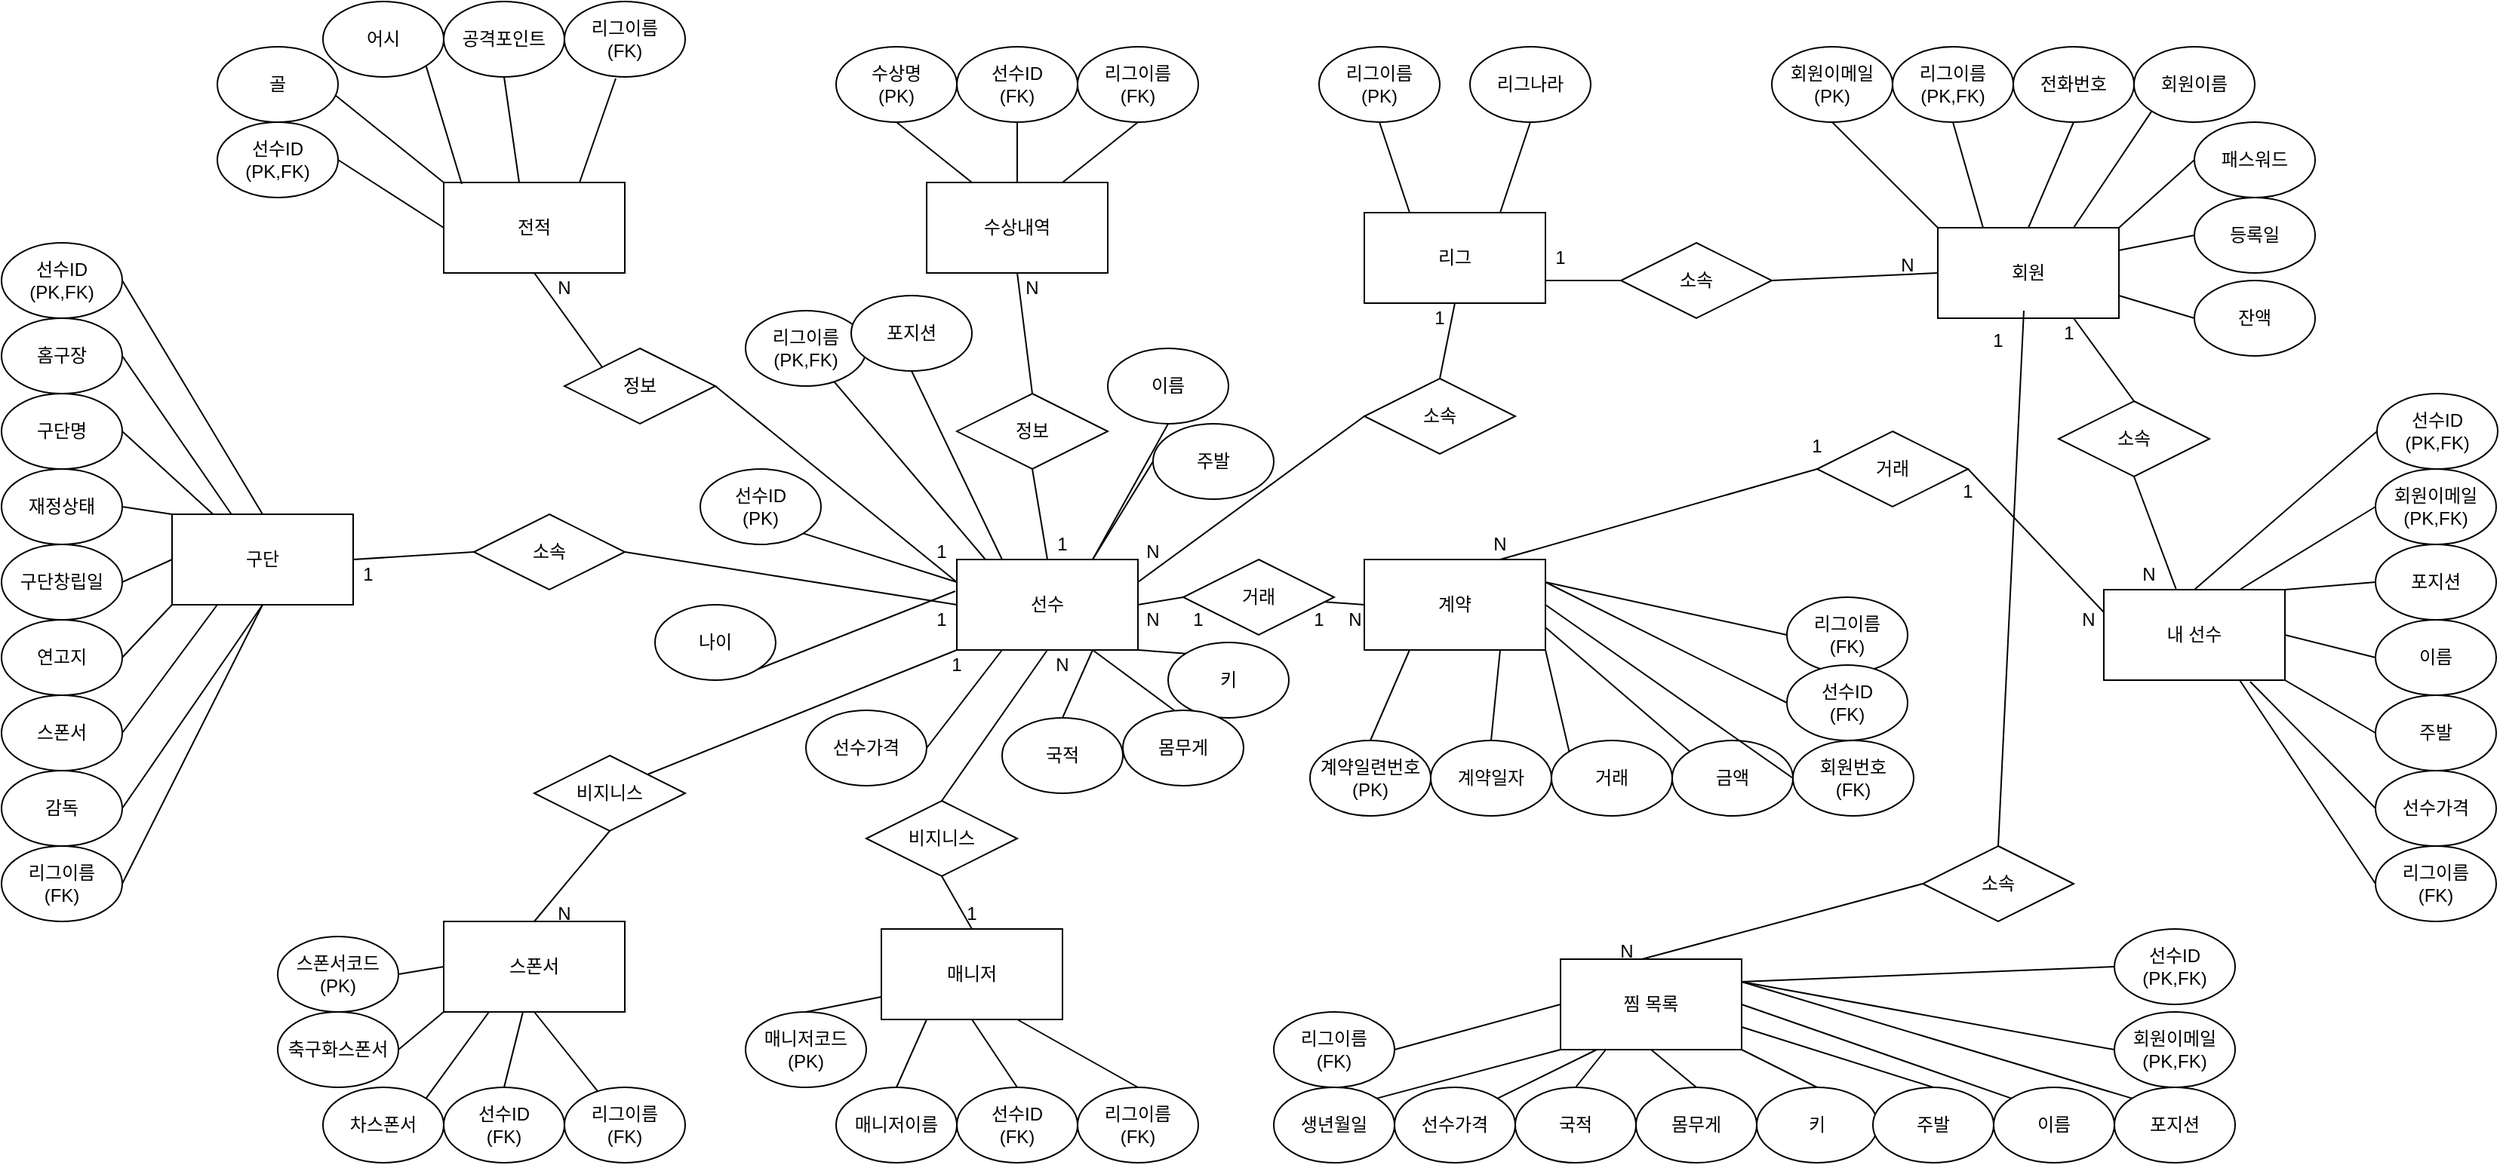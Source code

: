 <mxfile version="16.1.2" type="device"><diagram id="YSS3k4zlxpcckHNqEeLh" name="Page-1"><mxGraphModel dx="2516" dy="1963" grid="1" gridSize="10" guides="1" tooltips="1" connect="1" arrows="1" fold="1" page="1" pageScale="1" pageWidth="827" pageHeight="1169" math="0" shadow="0"><root><mxCell id="0"/><mxCell id="1" parent="0"/><mxCell id="fqzOBDo4wbultcAwMQs2-1" value="리그" style="rounded=0;whiteSpace=wrap;html=1;" vertex="1" parent="1"><mxGeometry x="410" y="30" width="120" height="60" as="geometry"/></mxCell><mxCell id="fqzOBDo4wbultcAwMQs2-3" value="회원" style="rounded=0;whiteSpace=wrap;html=1;" vertex="1" parent="1"><mxGeometry x="790" y="40" width="120" height="60" as="geometry"/></mxCell><mxCell id="fqzOBDo4wbultcAwMQs2-5" value="계약" style="rounded=0;whiteSpace=wrap;html=1;" vertex="1" parent="1"><mxGeometry x="410" y="260" width="120" height="60" as="geometry"/></mxCell><mxCell id="fqzOBDo4wbultcAwMQs2-6" value="선수" style="rounded=0;whiteSpace=wrap;html=1;" vertex="1" parent="1"><mxGeometry x="140" y="260" width="120" height="60" as="geometry"/></mxCell><mxCell id="fqzOBDo4wbultcAwMQs2-7" value="스폰서" style="rounded=0;whiteSpace=wrap;html=1;" vertex="1" parent="1"><mxGeometry x="-200" y="500" width="120" height="60" as="geometry"/></mxCell><mxCell id="fqzOBDo4wbultcAwMQs2-8" value="구단" style="rounded=0;whiteSpace=wrap;html=1;" vertex="1" parent="1"><mxGeometry x="-380" y="230" width="120" height="60" as="geometry"/></mxCell><mxCell id="fqzOBDo4wbultcAwMQs2-9" value="전적" style="rounded=0;whiteSpace=wrap;html=1;" vertex="1" parent="1"><mxGeometry x="-200" y="10" width="120" height="60" as="geometry"/></mxCell><mxCell id="fqzOBDo4wbultcAwMQs2-10" value="찜 목록" style="rounded=0;whiteSpace=wrap;html=1;" vertex="1" parent="1"><mxGeometry x="540" y="525" width="120" height="60" as="geometry"/></mxCell><mxCell id="fqzOBDo4wbultcAwMQs2-11" value="내 선수" style="rounded=0;whiteSpace=wrap;html=1;" vertex="1" parent="1"><mxGeometry x="900" y="280" width="120" height="60" as="geometry"/></mxCell><mxCell id="fqzOBDo4wbultcAwMQs2-12" value="매니저" style="rounded=0;whiteSpace=wrap;html=1;" vertex="1" parent="1"><mxGeometry x="90" y="505" width="120" height="60" as="geometry"/></mxCell><mxCell id="fqzOBDo4wbultcAwMQs2-13" value="수상내역" style="rounded=0;whiteSpace=wrap;html=1;" vertex="1" parent="1"><mxGeometry x="120" y="10" width="120" height="60" as="geometry"/></mxCell><mxCell id="fqzOBDo4wbultcAwMQs2-17" value="" style="endArrow=none;html=1;rounded=0;entryX=0.5;entryY=1;entryDx=0;entryDy=0;exitX=0.5;exitY=0;exitDx=0;exitDy=0;" edge="1" parent="1" source="fqzOBDo4wbultcAwMQs2-641" target="fqzOBDo4wbultcAwMQs2-1"><mxGeometry width="50" height="50" relative="1" as="geometry"><mxPoint x="414" y="120" as="sourcePoint"/><mxPoint x="430" y="330" as="targetPoint"/><Array as="points"/></mxGeometry></mxCell><mxCell id="fqzOBDo4wbultcAwMQs2-18" value="" style="endArrow=none;html=1;rounded=0;exitX=1;exitY=0.25;exitDx=0;exitDy=0;entryX=0;entryY=0.5;entryDx=0;entryDy=0;" edge="1" parent="1" source="fqzOBDo4wbultcAwMQs2-6" target="fqzOBDo4wbultcAwMQs2-641"><mxGeometry width="50" height="50" relative="1" as="geometry"><mxPoint x="380" y="380" as="sourcePoint"/><mxPoint x="394" y="180" as="targetPoint"/></mxGeometry></mxCell><mxCell id="fqzOBDo4wbultcAwMQs2-19" value="" style="endArrow=none;html=1;rounded=0;entryX=1;entryY=0.5;entryDx=0;entryDy=0;exitX=0;exitY=0.5;exitDx=0;exitDy=0;" edge="1" parent="1" source="fqzOBDo4wbultcAwMQs2-3" target="fqzOBDo4wbultcAwMQs2-640"><mxGeometry width="50" height="50" relative="1" as="geometry"><mxPoint x="380" y="380" as="sourcePoint"/><mxPoint x="434" y="180" as="targetPoint"/></mxGeometry></mxCell><mxCell id="fqzOBDo4wbultcAwMQs2-443" value="차스폰서" style="ellipse;whiteSpace=wrap;html=1;" vertex="1" parent="1"><mxGeometry x="-280" y="610" width="80" height="50" as="geometry"/></mxCell><mxCell id="fqzOBDo4wbultcAwMQs2-446" value="매니저이름" style="ellipse;whiteSpace=wrap;html=1;" vertex="1" parent="1"><mxGeometry x="60" y="610" width="80" height="50" as="geometry"/></mxCell><mxCell id="fqzOBDo4wbultcAwMQs2-447" value="선수ID&lt;br&gt;(FK)" style="ellipse;whiteSpace=wrap;html=1;" vertex="1" parent="1"><mxGeometry x="140" y="610" width="80" height="50" as="geometry"/></mxCell><mxCell id="fqzOBDo4wbultcAwMQs2-448" value="선수ID&lt;br&gt;(FK)" style="ellipse;whiteSpace=wrap;html=1;" vertex="1" parent="1"><mxGeometry x="-200" y="610" width="80" height="50" as="geometry"/></mxCell><mxCell id="fqzOBDo4wbultcAwMQs2-449" value="축구화스폰서" style="ellipse;whiteSpace=wrap;html=1;" vertex="1" parent="1"><mxGeometry x="-310" y="560" width="80" height="50" as="geometry"/></mxCell><mxCell id="fqzOBDo4wbultcAwMQs2-451" value="연고지" style="ellipse;whiteSpace=wrap;html=1;" vertex="1" parent="1"><mxGeometry x="-493" y="300" width="80" height="50" as="geometry"/></mxCell><mxCell id="fqzOBDo4wbultcAwMQs2-452" value="구단명" style="ellipse;whiteSpace=wrap;html=1;" vertex="1" parent="1"><mxGeometry x="-493" y="150" width="80" height="50" as="geometry"/></mxCell><mxCell id="fqzOBDo4wbultcAwMQs2-453" value="감독" style="ellipse;whiteSpace=wrap;html=1;" vertex="1" parent="1"><mxGeometry x="-493" y="400" width="80" height="50" as="geometry"/></mxCell><mxCell id="fqzOBDo4wbultcAwMQs2-454" value="구단창립일" style="ellipse;whiteSpace=wrap;html=1;" vertex="1" parent="1"><mxGeometry x="-493" y="250" width="80" height="50" as="geometry"/></mxCell><mxCell id="fqzOBDo4wbultcAwMQs2-455" value="스폰서" style="ellipse;whiteSpace=wrap;html=1;" vertex="1" parent="1"><mxGeometry x="-493" y="350" width="80" height="50" as="geometry"/></mxCell><mxCell id="fqzOBDo4wbultcAwMQs2-456" value="선수ID&lt;br&gt;(PK,FK)" style="ellipse;whiteSpace=wrap;html=1;" vertex="1" parent="1"><mxGeometry x="-493" y="50" width="80" height="50" as="geometry"/></mxCell><mxCell id="fqzOBDo4wbultcAwMQs2-457" value="재정상태" style="ellipse;whiteSpace=wrap;html=1;" vertex="1" parent="1"><mxGeometry x="-493" y="200" width="80" height="50" as="geometry"/></mxCell><mxCell id="fqzOBDo4wbultcAwMQs2-458" value="홈구장" style="ellipse;whiteSpace=wrap;html=1;" vertex="1" parent="1"><mxGeometry x="-493" y="100" width="80" height="50" as="geometry"/></mxCell><mxCell id="fqzOBDo4wbultcAwMQs2-460" value="골" style="ellipse;whiteSpace=wrap;html=1;" vertex="1" parent="1"><mxGeometry x="-350" y="-80" width="80" height="50" as="geometry"/></mxCell><mxCell id="fqzOBDo4wbultcAwMQs2-461" value="공격포인트" style="ellipse;whiteSpace=wrap;html=1;" vertex="1" parent="1"><mxGeometry x="-200" y="-110" width="80" height="50" as="geometry"/></mxCell><mxCell id="fqzOBDo4wbultcAwMQs2-462" value="리그이름&lt;br&gt;(FK)" style="ellipse;whiteSpace=wrap;html=1;" vertex="1" parent="1"><mxGeometry x="-120" y="-110" width="80" height="50" as="geometry"/></mxCell><mxCell id="fqzOBDo4wbultcAwMQs2-463" value="어시" style="ellipse;whiteSpace=wrap;html=1;" vertex="1" parent="1"><mxGeometry x="-280" y="-110" width="80" height="50" as="geometry"/></mxCell><mxCell id="fqzOBDo4wbultcAwMQs2-464" value="선수ID&lt;br&gt;(FK)" style="ellipse;whiteSpace=wrap;html=1;" vertex="1" parent="1"><mxGeometry x="140" y="-80" width="80" height="50" as="geometry"/></mxCell><mxCell id="fqzOBDo4wbultcAwMQs2-466" value="주발" style="ellipse;whiteSpace=wrap;html=1;" vertex="1" parent="1"><mxGeometry x="270" y="170" width="80" height="50" as="geometry"/></mxCell><mxCell id="fqzOBDo4wbultcAwMQs2-467" value="선수가격" style="ellipse;whiteSpace=wrap;html=1;" vertex="1" parent="1"><mxGeometry x="40" y="360" width="80" height="50" as="geometry"/></mxCell><mxCell id="fqzOBDo4wbultcAwMQs2-468" value="리그이름&lt;br&gt;(PK,FK)" style="ellipse;whiteSpace=wrap;html=1;" vertex="1" parent="1"><mxGeometry y="95" width="80" height="50" as="geometry"/></mxCell><mxCell id="fqzOBDo4wbultcAwMQs2-469" value="선수ID&lt;br&gt;(PK)" style="ellipse;whiteSpace=wrap;html=1;" vertex="1" parent="1"><mxGeometry x="-30" y="200" width="80" height="50" as="geometry"/></mxCell><mxCell id="fqzOBDo4wbultcAwMQs2-470" value="나이" style="ellipse;whiteSpace=wrap;html=1;" vertex="1" parent="1"><mxGeometry x="-60" y="290" width="80" height="50" as="geometry"/></mxCell><mxCell id="fqzOBDo4wbultcAwMQs2-471" value="키" style="ellipse;whiteSpace=wrap;html=1;" vertex="1" parent="1"><mxGeometry x="280" y="315" width="80" height="50" as="geometry"/></mxCell><mxCell id="fqzOBDo4wbultcAwMQs2-472" value="몸무게" style="ellipse;whiteSpace=wrap;html=1;" vertex="1" parent="1"><mxGeometry x="250" y="360" width="80" height="50" as="geometry"/></mxCell><mxCell id="fqzOBDo4wbultcAwMQs2-473" value="국적" style="ellipse;whiteSpace=wrap;html=1;" vertex="1" parent="1"><mxGeometry x="170" y="365" width="80" height="50" as="geometry"/></mxCell><mxCell id="fqzOBDo4wbultcAwMQs2-474" value="포지션" style="ellipse;whiteSpace=wrap;html=1;" vertex="1" parent="1"><mxGeometry x="70" y="85" width="80" height="50" as="geometry"/></mxCell><mxCell id="fqzOBDo4wbultcAwMQs2-475" value="이름" style="ellipse;whiteSpace=wrap;html=1;" vertex="1" parent="1"><mxGeometry x="240" y="120" width="80" height="50" as="geometry"/></mxCell><mxCell id="fqzOBDo4wbultcAwMQs2-476" value="등록일" style="ellipse;whiteSpace=wrap;html=1;" vertex="1" parent="1"><mxGeometry x="960" y="20" width="80" height="50" as="geometry"/></mxCell><mxCell id="fqzOBDo4wbultcAwMQs2-477" value="패스워드" style="ellipse;whiteSpace=wrap;html=1;" vertex="1" parent="1"><mxGeometry x="960" y="-30" width="80" height="50" as="geometry"/></mxCell><mxCell id="fqzOBDo4wbultcAwMQs2-478" value="회원이름" style="ellipse;whiteSpace=wrap;html=1;" vertex="1" parent="1"><mxGeometry x="920" y="-80" width="80" height="50" as="geometry"/></mxCell><mxCell id="fqzOBDo4wbultcAwMQs2-479" value="전화번호" style="ellipse;whiteSpace=wrap;html=1;" vertex="1" parent="1"><mxGeometry x="840" y="-80" width="80" height="50" as="geometry"/></mxCell><mxCell id="fqzOBDo4wbultcAwMQs2-480" value="리그이름&lt;br&gt;(PK,FK)" style="ellipse;whiteSpace=wrap;html=1;" vertex="1" parent="1"><mxGeometry x="760" y="-80" width="80" height="50" as="geometry"/></mxCell><mxCell id="fqzOBDo4wbultcAwMQs2-481" value="잔액" style="ellipse;whiteSpace=wrap;html=1;" vertex="1" parent="1"><mxGeometry x="960" y="75" width="80" height="50" as="geometry"/></mxCell><mxCell id="fqzOBDo4wbultcAwMQs2-482" value="회원이메일&lt;br&gt;(PK)" style="ellipse;whiteSpace=wrap;html=1;" vertex="1" parent="1"><mxGeometry x="680" y="-80" width="80" height="50" as="geometry"/></mxCell><mxCell id="fqzOBDo4wbultcAwMQs2-483" value="리그나라" style="ellipse;whiteSpace=wrap;html=1;" vertex="1" parent="1"><mxGeometry x="480" y="-80" width="80" height="50" as="geometry"/></mxCell><mxCell id="fqzOBDo4wbultcAwMQs2-484" value="리그이름&lt;br&gt;(PK)" style="ellipse;whiteSpace=wrap;html=1;" vertex="1" parent="1"><mxGeometry x="380" y="-80" width="80" height="50" as="geometry"/></mxCell><mxCell id="fqzOBDo4wbultcAwMQs2-485" value="계약일련번호&lt;br&gt;(PK)" style="ellipse;whiteSpace=wrap;html=1;" vertex="1" parent="1"><mxGeometry x="374" y="380" width="80" height="50" as="geometry"/></mxCell><mxCell id="fqzOBDo4wbultcAwMQs2-486" value="계약일자" style="ellipse;whiteSpace=wrap;html=1;" vertex="1" parent="1"><mxGeometry x="454" y="380" width="80" height="50" as="geometry"/></mxCell><mxCell id="fqzOBDo4wbultcAwMQs2-487" value="리그이름&lt;br&gt;(FK)" style="ellipse;whiteSpace=wrap;html=1;" vertex="1" parent="1"><mxGeometry x="690" y="285" width="80" height="50" as="geometry"/></mxCell><mxCell id="fqzOBDo4wbultcAwMQs2-488" value="거래" style="ellipse;whiteSpace=wrap;html=1;" vertex="1" parent="1"><mxGeometry x="534" y="380" width="80" height="50" as="geometry"/></mxCell><mxCell id="fqzOBDo4wbultcAwMQs2-489" value="선수ID&lt;br&gt;(FK)" style="ellipse;whiteSpace=wrap;html=1;" vertex="1" parent="1"><mxGeometry x="690" y="330" width="80" height="50" as="geometry"/></mxCell><mxCell id="fqzOBDo4wbultcAwMQs2-490" value="이름" style="ellipse;whiteSpace=wrap;html=1;" vertex="1" parent="1"><mxGeometry x="1080" y="300" width="80" height="50" as="geometry"/></mxCell><mxCell id="fqzOBDo4wbultcAwMQs2-491" value="주발" style="ellipse;whiteSpace=wrap;html=1;" vertex="1" parent="1"><mxGeometry x="1080" y="350" width="80" height="50" as="geometry"/></mxCell><mxCell id="fqzOBDo4wbultcAwMQs2-492" value="선수ID&lt;br&gt;(PK,FK)" style="ellipse;whiteSpace=wrap;html=1;" vertex="1" parent="1"><mxGeometry x="1081" y="150" width="80" height="50" as="geometry"/></mxCell><mxCell id="fqzOBDo4wbultcAwMQs2-493" value="선수가격" style="ellipse;whiteSpace=wrap;html=1;" vertex="1" parent="1"><mxGeometry x="1080" y="400" width="80" height="50" as="geometry"/></mxCell><mxCell id="fqzOBDo4wbultcAwMQs2-494" value="리그이름&lt;br&gt;(FK)" style="ellipse;whiteSpace=wrap;html=1;" vertex="1" parent="1"><mxGeometry x="1080" y="450" width="80" height="50" as="geometry"/></mxCell><mxCell id="fqzOBDo4wbultcAwMQs2-496" value="포지션" style="ellipse;whiteSpace=wrap;html=1;" vertex="1" parent="1"><mxGeometry x="1080" y="250" width="80" height="50" as="geometry"/></mxCell><mxCell id="fqzOBDo4wbultcAwMQs2-497" value="리그이름&lt;br&gt;(FK)" style="ellipse;whiteSpace=wrap;html=1;" vertex="1" parent="1"><mxGeometry x="-493" y="450" width="80" height="50" as="geometry"/></mxCell><mxCell id="fqzOBDo4wbultcAwMQs2-498" value="리그이름&lt;br&gt;(FK)" style="ellipse;whiteSpace=wrap;html=1;" vertex="1" parent="1"><mxGeometry x="-120" y="610" width="80" height="50" as="geometry"/></mxCell><mxCell id="fqzOBDo4wbultcAwMQs2-499" value="선수ID&lt;br&gt;(PK,FK)" style="ellipse;whiteSpace=wrap;html=1;" vertex="1" parent="1"><mxGeometry x="-350" y="-30" width="80" height="50" as="geometry"/></mxCell><mxCell id="fqzOBDo4wbultcAwMQs2-500" value="수상명&lt;br&gt;(PK)" style="ellipse;whiteSpace=wrap;html=1;" vertex="1" parent="1"><mxGeometry x="60" y="-80" width="80" height="50" as="geometry"/></mxCell><mxCell id="fqzOBDo4wbultcAwMQs2-501" value="리그이름&lt;br&gt;(FK)" style="ellipse;whiteSpace=wrap;html=1;" vertex="1" parent="1"><mxGeometry x="220" y="-80" width="80" height="50" as="geometry"/></mxCell><mxCell id="fqzOBDo4wbultcAwMQs2-502" value="회원이메일&lt;br&gt;(PK,FK)" style="ellipse;whiteSpace=wrap;html=1;" vertex="1" parent="1"><mxGeometry x="1080" y="200" width="80" height="50" as="geometry"/></mxCell><mxCell id="fqzOBDo4wbultcAwMQs2-503" value="몸무게" style="ellipse;whiteSpace=wrap;html=1;" vertex="1" parent="1"><mxGeometry x="590" y="610" width="80" height="50" as="geometry"/></mxCell><mxCell id="fqzOBDo4wbultcAwMQs2-504" value="국적" style="ellipse;whiteSpace=wrap;html=1;" vertex="1" parent="1"><mxGeometry x="510" y="610" width="80" height="50" as="geometry"/></mxCell><mxCell id="fqzOBDo4wbultcAwMQs2-505" value="선수가격" style="ellipse;whiteSpace=wrap;html=1;" vertex="1" parent="1"><mxGeometry x="430" y="610" width="80" height="50" as="geometry"/></mxCell><mxCell id="fqzOBDo4wbultcAwMQs2-506" value="생년월일" style="ellipse;whiteSpace=wrap;html=1;" vertex="1" parent="1"><mxGeometry x="350" y="610" width="80" height="50" as="geometry"/></mxCell><mxCell id="fqzOBDo4wbultcAwMQs2-508" value="키" style="ellipse;whiteSpace=wrap;html=1;" vertex="1" parent="1"><mxGeometry x="670" y="610" width="80" height="50" as="geometry"/></mxCell><mxCell id="fqzOBDo4wbultcAwMQs2-509" value="회원이메일&lt;br&gt;(PK,FK)" style="ellipse;whiteSpace=wrap;html=1;" vertex="1" parent="1"><mxGeometry x="907" y="560" width="80" height="50" as="geometry"/></mxCell><mxCell id="fqzOBDo4wbultcAwMQs2-510" value="선수ID&lt;br&gt;(PK,FK)" style="ellipse;whiteSpace=wrap;html=1;" vertex="1" parent="1"><mxGeometry x="907" y="505" width="80" height="50" as="geometry"/></mxCell><mxCell id="fqzOBDo4wbultcAwMQs2-511" value="포지션" style="ellipse;whiteSpace=wrap;html=1;" vertex="1" parent="1"><mxGeometry x="907" y="610" width="80" height="50" as="geometry"/></mxCell><mxCell id="fqzOBDo4wbultcAwMQs2-512" value="리그이름&lt;br&gt;(FK)" style="ellipse;whiteSpace=wrap;html=1;" vertex="1" parent="1"><mxGeometry x="350" y="560" width="80" height="50" as="geometry"/></mxCell><mxCell id="fqzOBDo4wbultcAwMQs2-513" value="이름" style="ellipse;whiteSpace=wrap;html=1;" vertex="1" parent="1"><mxGeometry x="827" y="610" width="80" height="50" as="geometry"/></mxCell><mxCell id="fqzOBDo4wbultcAwMQs2-514" value="주발" style="ellipse;whiteSpace=wrap;html=1;" vertex="1" parent="1"><mxGeometry x="747" y="610" width="80" height="50" as="geometry"/></mxCell><mxCell id="fqzOBDo4wbultcAwMQs2-515" value="리그이름&lt;br&gt;(FK)" style="ellipse;whiteSpace=wrap;html=1;" vertex="1" parent="1"><mxGeometry x="220" y="610" width="80" height="50" as="geometry"/></mxCell><mxCell id="fqzOBDo4wbultcAwMQs2-516" value="매니저코드&lt;br&gt;(PK)" style="ellipse;whiteSpace=wrap;html=1;" vertex="1" parent="1"><mxGeometry y="560" width="80" height="50" as="geometry"/></mxCell><mxCell id="fqzOBDo4wbultcAwMQs2-517" value="스폰서코드&lt;br&gt;(PK)" style="ellipse;whiteSpace=wrap;html=1;" vertex="1" parent="1"><mxGeometry x="-310" y="510" width="80" height="50" as="geometry"/></mxCell><mxCell id="fqzOBDo4wbultcAwMQs2-522" value="금액" style="ellipse;whiteSpace=wrap;html=1;" vertex="1" parent="1"><mxGeometry x="614" y="380" width="80" height="50" as="geometry"/></mxCell><mxCell id="fqzOBDo4wbultcAwMQs2-523" value="회원번호&lt;br&gt;(FK)" style="ellipse;whiteSpace=wrap;html=1;" vertex="1" parent="1"><mxGeometry x="694" y="380" width="80" height="50" as="geometry"/></mxCell><mxCell id="fqzOBDo4wbultcAwMQs2-524" value="" style="endArrow=none;html=1;rounded=0;exitX=1;exitY=0.5;exitDx=0;exitDy=0;entryX=0;entryY=0.5;entryDx=0;entryDy=0;" edge="1" parent="1" source="fqzOBDo4wbultcAwMQs2-8" target="fqzOBDo4wbultcAwMQs2-602"><mxGeometry width="50" height="50" relative="1" as="geometry"><mxPoint x="-120" y="260" as="sourcePoint"/><mxPoint x="-168.678" y="258.244" as="targetPoint"/></mxGeometry></mxCell><mxCell id="fqzOBDo4wbultcAwMQs2-526" value="" style="endArrow=none;html=1;rounded=0;entryX=0;entryY=0.5;entryDx=0;entryDy=0;exitX=1;exitY=0.5;exitDx=0;exitDy=0;" edge="1" parent="1" source="fqzOBDo4wbultcAwMQs2-602" target="fqzOBDo4wbultcAwMQs2-6"><mxGeometry width="50" height="50" relative="1" as="geometry"><mxPoint x="-90" y="257.5" as="sourcePoint"/><mxPoint x="-70" y="210" as="targetPoint"/></mxGeometry></mxCell><mxCell id="fqzOBDo4wbultcAwMQs2-527" value="" style="endArrow=none;html=1;rounded=0;entryX=1;entryY=0.5;entryDx=0;entryDy=0;exitX=0.5;exitY=0;exitDx=0;exitDy=0;" edge="1" parent="1" source="fqzOBDo4wbultcAwMQs2-8" target="fqzOBDo4wbultcAwMQs2-456"><mxGeometry width="50" height="50" relative="1" as="geometry"><mxPoint x="-120" y="260" as="sourcePoint"/><mxPoint x="-70" y="210" as="targetPoint"/></mxGeometry></mxCell><mxCell id="fqzOBDo4wbultcAwMQs2-528" value="" style="endArrow=none;html=1;rounded=0;entryX=1;entryY=0.5;entryDx=0;entryDy=0;" edge="1" parent="1" source="fqzOBDo4wbultcAwMQs2-8" target="fqzOBDo4wbultcAwMQs2-458"><mxGeometry width="50" height="50" relative="1" as="geometry"><mxPoint x="-120" y="260" as="sourcePoint"/><mxPoint x="-70" y="210" as="targetPoint"/></mxGeometry></mxCell><mxCell id="fqzOBDo4wbultcAwMQs2-529" value="" style="endArrow=none;html=1;rounded=0;entryX=1;entryY=0.5;entryDx=0;entryDy=0;" edge="1" parent="1" source="fqzOBDo4wbultcAwMQs2-8" target="fqzOBDo4wbultcAwMQs2-452"><mxGeometry width="50" height="50" relative="1" as="geometry"><mxPoint x="-120" y="260" as="sourcePoint"/><mxPoint x="-70" y="210" as="targetPoint"/></mxGeometry></mxCell><mxCell id="fqzOBDo4wbultcAwMQs2-530" value="" style="endArrow=none;html=1;rounded=0;entryX=1;entryY=0.5;entryDx=0;entryDy=0;exitX=0;exitY=0;exitDx=0;exitDy=0;" edge="1" parent="1" source="fqzOBDo4wbultcAwMQs2-8" target="fqzOBDo4wbultcAwMQs2-457"><mxGeometry width="50" height="50" relative="1" as="geometry"><mxPoint x="-120" y="260" as="sourcePoint"/><mxPoint x="-70" y="210" as="targetPoint"/></mxGeometry></mxCell><mxCell id="fqzOBDo4wbultcAwMQs2-531" value="" style="endArrow=none;html=1;rounded=0;exitX=1;exitY=0.5;exitDx=0;exitDy=0;entryX=0;entryY=0.5;entryDx=0;entryDy=0;" edge="1" parent="1" source="fqzOBDo4wbultcAwMQs2-454" target="fqzOBDo4wbultcAwMQs2-8"><mxGeometry width="50" height="50" relative="1" as="geometry"><mxPoint x="-120" y="260" as="sourcePoint"/><mxPoint x="-70" y="210" as="targetPoint"/></mxGeometry></mxCell><mxCell id="fqzOBDo4wbultcAwMQs2-532" value="" style="endArrow=none;html=1;rounded=0;entryX=0.5;entryY=1;entryDx=0;entryDy=0;" edge="1" parent="1" target="fqzOBDo4wbultcAwMQs2-461"><mxGeometry width="50" height="50" relative="1" as="geometry"><mxPoint x="-150" y="10" as="sourcePoint"/><mxPoint x="-70" y="210" as="targetPoint"/></mxGeometry></mxCell><mxCell id="fqzOBDo4wbultcAwMQs2-533" value="" style="endArrow=none;html=1;rounded=0;entryX=1;entryY=1;entryDx=0;entryDy=0;exitX=0.1;exitY=0.017;exitDx=0;exitDy=0;exitPerimeter=0;" edge="1" parent="1" source="fqzOBDo4wbultcAwMQs2-9" target="fqzOBDo4wbultcAwMQs2-463"><mxGeometry width="50" height="50" relative="1" as="geometry"><mxPoint x="-120" y="260" as="sourcePoint"/><mxPoint x="-70" y="210" as="targetPoint"/></mxGeometry></mxCell><mxCell id="fqzOBDo4wbultcAwMQs2-534" value="" style="endArrow=none;html=1;rounded=0;entryX=0.975;entryY=0.64;entryDx=0;entryDy=0;entryPerimeter=0;exitX=0;exitY=0;exitDx=0;exitDy=0;" edge="1" parent="1" source="fqzOBDo4wbultcAwMQs2-9" target="fqzOBDo4wbultcAwMQs2-460"><mxGeometry width="50" height="50" relative="1" as="geometry"><mxPoint x="-120" y="260" as="sourcePoint"/><mxPoint x="-70" y="210" as="targetPoint"/></mxGeometry></mxCell><mxCell id="fqzOBDo4wbultcAwMQs2-535" value="" style="endArrow=none;html=1;rounded=0;entryX=1;entryY=0.5;entryDx=0;entryDy=0;exitX=0;exitY=0.5;exitDx=0;exitDy=0;" edge="1" parent="1" source="fqzOBDo4wbultcAwMQs2-9" target="fqzOBDo4wbultcAwMQs2-499"><mxGeometry width="50" height="50" relative="1" as="geometry"><mxPoint x="-120" y="260" as="sourcePoint"/><mxPoint x="-70" y="210" as="targetPoint"/></mxGeometry></mxCell><mxCell id="fqzOBDo4wbultcAwMQs2-536" value="" style="endArrow=none;html=1;rounded=0;entryX=1;entryY=0.5;entryDx=0;entryDy=0;exitX=0.5;exitY=1;exitDx=0;exitDy=0;" edge="1" parent="1" source="fqzOBDo4wbultcAwMQs2-8" target="fqzOBDo4wbultcAwMQs2-497"><mxGeometry width="50" height="50" relative="1" as="geometry"><mxPoint x="-120" y="260" as="sourcePoint"/><mxPoint x="-70" y="210" as="targetPoint"/></mxGeometry></mxCell><mxCell id="fqzOBDo4wbultcAwMQs2-537" value="" style="endArrow=none;html=1;rounded=0;entryX=1;entryY=0.5;entryDx=0;entryDy=0;exitX=0.5;exitY=1;exitDx=0;exitDy=0;" edge="1" parent="1" source="fqzOBDo4wbultcAwMQs2-8" target="fqzOBDo4wbultcAwMQs2-453"><mxGeometry width="50" height="50" relative="1" as="geometry"><mxPoint x="-120" y="260" as="sourcePoint"/><mxPoint x="-70" y="210" as="targetPoint"/></mxGeometry></mxCell><mxCell id="fqzOBDo4wbultcAwMQs2-538" value="" style="endArrow=none;html=1;rounded=0;entryX=1;entryY=0.5;entryDx=0;entryDy=0;exitX=0.25;exitY=1;exitDx=0;exitDy=0;" edge="1" parent="1" source="fqzOBDo4wbultcAwMQs2-8" target="fqzOBDo4wbultcAwMQs2-455"><mxGeometry width="50" height="50" relative="1" as="geometry"><mxPoint x="-120" y="260" as="sourcePoint"/><mxPoint x="-70" y="210" as="targetPoint"/></mxGeometry></mxCell><mxCell id="fqzOBDo4wbultcAwMQs2-539" value="" style="endArrow=none;html=1;rounded=0;entryX=0;entryY=1;entryDx=0;entryDy=0;exitX=1;exitY=0.5;exitDx=0;exitDy=0;" edge="1" parent="1" source="fqzOBDo4wbultcAwMQs2-451" target="fqzOBDo4wbultcAwMQs2-8"><mxGeometry width="50" height="50" relative="1" as="geometry"><mxPoint x="-120" y="260" as="sourcePoint"/><mxPoint x="-70" y="210" as="targetPoint"/></mxGeometry></mxCell><mxCell id="fqzOBDo4wbultcAwMQs2-540" value="" style="endArrow=none;html=1;rounded=0;entryX=0.5;entryY=1;entryDx=0;entryDy=0;exitX=0.5;exitY=0;exitDx=0;exitDy=0;" edge="1" parent="1" source="fqzOBDo4wbultcAwMQs2-13" target="fqzOBDo4wbultcAwMQs2-464"><mxGeometry width="50" height="50" relative="1" as="geometry"><mxPoint x="-120" y="260" as="sourcePoint"/><mxPoint x="-70" y="210" as="targetPoint"/></mxGeometry></mxCell><mxCell id="fqzOBDo4wbultcAwMQs2-541" value="" style="endArrow=none;html=1;rounded=0;entryX=0.5;entryY=1;entryDx=0;entryDy=0;exitX=0.25;exitY=0;exitDx=0;exitDy=0;" edge="1" parent="1" source="fqzOBDo4wbultcAwMQs2-13" target="fqzOBDo4wbultcAwMQs2-500"><mxGeometry width="50" height="50" relative="1" as="geometry"><mxPoint x="-120" y="260" as="sourcePoint"/><mxPoint x="-70" y="210" as="targetPoint"/></mxGeometry></mxCell><mxCell id="fqzOBDo4wbultcAwMQs2-542" value="" style="endArrow=none;html=1;rounded=0;entryX=0;entryY=0;entryDx=0;entryDy=0;" edge="1" parent="1" target="fqzOBDo4wbultcAwMQs2-471"><mxGeometry width="50" height="50" relative="1" as="geometry"><mxPoint x="260" y="320" as="sourcePoint"/><mxPoint x="-70" y="210" as="targetPoint"/></mxGeometry></mxCell><mxCell id="fqzOBDo4wbultcAwMQs2-543" value="" style="endArrow=none;html=1;rounded=0;entryX=0.425;entryY=0;entryDx=0;entryDy=0;entryPerimeter=0;exitX=0.75;exitY=1;exitDx=0;exitDy=0;" edge="1" parent="1" source="fqzOBDo4wbultcAwMQs2-6" target="fqzOBDo4wbultcAwMQs2-472"><mxGeometry width="50" height="50" relative="1" as="geometry"><mxPoint x="-120" y="260" as="sourcePoint"/><mxPoint x="-70" y="210" as="targetPoint"/></mxGeometry></mxCell><mxCell id="fqzOBDo4wbultcAwMQs2-544" value="" style="endArrow=none;html=1;rounded=0;entryX=0.5;entryY=0;entryDx=0;entryDy=0;" edge="1" parent="1" target="fqzOBDo4wbultcAwMQs2-473"><mxGeometry width="50" height="50" relative="1" as="geometry"><mxPoint x="230" y="320" as="sourcePoint"/><mxPoint x="-70" y="210" as="targetPoint"/></mxGeometry></mxCell><mxCell id="fqzOBDo4wbultcAwMQs2-545" value="" style="endArrow=none;html=1;rounded=0;entryX=1;entryY=0.5;entryDx=0;entryDy=0;exitX=0.25;exitY=1;exitDx=0;exitDy=0;" edge="1" parent="1" source="fqzOBDo4wbultcAwMQs2-6" target="fqzOBDo4wbultcAwMQs2-467"><mxGeometry width="50" height="50" relative="1" as="geometry"><mxPoint x="-120" y="260" as="sourcePoint"/><mxPoint x="-70" y="210" as="targetPoint"/></mxGeometry></mxCell><mxCell id="fqzOBDo4wbultcAwMQs2-546" value="" style="endArrow=none;html=1;rounded=0;entryX=1;entryY=1;entryDx=0;entryDy=0;exitX=0.65;exitY=-0.133;exitDx=0;exitDy=0;exitPerimeter=0;" edge="1" parent="1" source="fqzOBDo4wbultcAwMQs2-635" target="fqzOBDo4wbultcAwMQs2-470"><mxGeometry width="50" height="50" relative="1" as="geometry"><mxPoint x="-120" y="260" as="sourcePoint"/><mxPoint x="-70" y="210" as="targetPoint"/></mxGeometry></mxCell><mxCell id="fqzOBDo4wbultcAwMQs2-547" value="" style="endArrow=none;html=1;rounded=0;entryX=0;entryY=0.5;entryDx=0;entryDy=0;exitX=0.75;exitY=0;exitDx=0;exitDy=0;" edge="1" parent="1" source="fqzOBDo4wbultcAwMQs2-6" target="fqzOBDo4wbultcAwMQs2-466"><mxGeometry width="50" height="50" relative="1" as="geometry"><mxPoint x="-120" y="260" as="sourcePoint"/><mxPoint x="-70" y="210" as="targetPoint"/></mxGeometry></mxCell><mxCell id="fqzOBDo4wbultcAwMQs2-548" value="" style="endArrow=none;html=1;rounded=0;entryX=0.5;entryY=1;entryDx=0;entryDy=0;exitX=0.75;exitY=0;exitDx=0;exitDy=0;" edge="1" parent="1" source="fqzOBDo4wbultcAwMQs2-6" target="fqzOBDo4wbultcAwMQs2-475"><mxGeometry width="50" height="50" relative="1" as="geometry"><mxPoint x="-120" y="260" as="sourcePoint"/><mxPoint x="-70" y="210" as="targetPoint"/></mxGeometry></mxCell><mxCell id="fqzOBDo4wbultcAwMQs2-549" value="" style="endArrow=none;html=1;rounded=0;entryX=0.5;entryY=1;entryDx=0;entryDy=0;exitX=0.25;exitY=0;exitDx=0;exitDy=0;" edge="1" parent="1" source="fqzOBDo4wbultcAwMQs2-6" target="fqzOBDo4wbultcAwMQs2-474"><mxGeometry width="50" height="50" relative="1" as="geometry"><mxPoint x="-120" y="260" as="sourcePoint"/><mxPoint x="-70" y="210" as="targetPoint"/></mxGeometry></mxCell><mxCell id="fqzOBDo4wbultcAwMQs2-550" value="" style="endArrow=none;html=1;rounded=0;exitX=0.158;exitY=0;exitDx=0;exitDy=0;exitPerimeter=0;" edge="1" parent="1" source="fqzOBDo4wbultcAwMQs2-6" target="fqzOBDo4wbultcAwMQs2-468"><mxGeometry width="50" height="50" relative="1" as="geometry"><mxPoint x="-120" y="260" as="sourcePoint"/><mxPoint x="-70" y="210" as="targetPoint"/></mxGeometry></mxCell><mxCell id="fqzOBDo4wbultcAwMQs2-551" value="" style="endArrow=none;html=1;rounded=0;entryX=1;entryY=1;entryDx=0;entryDy=0;exitX=0;exitY=0.25;exitDx=0;exitDy=0;startArrow=none;" edge="1" parent="1" source="fqzOBDo4wbultcAwMQs2-6" target="fqzOBDo4wbultcAwMQs2-469"><mxGeometry width="50" height="50" relative="1" as="geometry"><mxPoint x="-120" y="260" as="sourcePoint"/><mxPoint x="-70" y="210" as="targetPoint"/></mxGeometry></mxCell><mxCell id="fqzOBDo4wbultcAwMQs2-552" value="" style="endArrow=none;html=1;rounded=0;entryX=0.425;entryY=1.02;entryDx=0;entryDy=0;entryPerimeter=0;exitX=0.75;exitY=0;exitDx=0;exitDy=0;" edge="1" parent="1" source="fqzOBDo4wbultcAwMQs2-9" target="fqzOBDo4wbultcAwMQs2-462"><mxGeometry width="50" height="50" relative="1" as="geometry"><mxPoint x="-120" y="260" as="sourcePoint"/><mxPoint x="-70" y="210" as="targetPoint"/></mxGeometry></mxCell><mxCell id="fqzOBDo4wbultcAwMQs2-553" value="" style="endArrow=none;html=1;rounded=0;exitX=1;exitY=0;exitDx=0;exitDy=0;entryX=0;entryY=1;entryDx=0;entryDy=0;" edge="1" parent="1" source="fqzOBDo4wbultcAwMQs2-506" target="fqzOBDo4wbultcAwMQs2-10"><mxGeometry width="50" height="50" relative="1" as="geometry"><mxPoint x="-120" y="260" as="sourcePoint"/><mxPoint x="-70" y="210" as="targetPoint"/></mxGeometry></mxCell><mxCell id="fqzOBDo4wbultcAwMQs2-554" value="" style="endArrow=none;html=1;rounded=0;entryX=1;entryY=0.5;entryDx=0;entryDy=0;exitX=0;exitY=0.5;exitDx=0;exitDy=0;" edge="1" parent="1" source="fqzOBDo4wbultcAwMQs2-10" target="fqzOBDo4wbultcAwMQs2-512"><mxGeometry width="50" height="50" relative="1" as="geometry"><mxPoint x="-120" y="260" as="sourcePoint"/><mxPoint x="-70" y="210" as="targetPoint"/></mxGeometry></mxCell><mxCell id="fqzOBDo4wbultcAwMQs2-555" value="" style="endArrow=none;html=1;rounded=0;exitX=0.5;exitY=0;exitDx=0;exitDy=0;entryX=0.75;entryY=1;entryDx=0;entryDy=0;" edge="1" parent="1" source="fqzOBDo4wbultcAwMQs2-515" target="fqzOBDo4wbultcAwMQs2-12"><mxGeometry width="50" height="50" relative="1" as="geometry"><mxPoint x="-120" y="260" as="sourcePoint"/><mxPoint x="210" y="570" as="targetPoint"/></mxGeometry></mxCell><mxCell id="fqzOBDo4wbultcAwMQs2-556" value="" style="endArrow=none;html=1;rounded=0;exitX=0.5;exitY=0;exitDx=0;exitDy=0;entryX=0.5;entryY=1;entryDx=0;entryDy=0;" edge="1" parent="1" source="fqzOBDo4wbultcAwMQs2-447" target="fqzOBDo4wbultcAwMQs2-12"><mxGeometry width="50" height="50" relative="1" as="geometry"><mxPoint x="-120" y="260" as="sourcePoint"/><mxPoint x="160" y="570" as="targetPoint"/></mxGeometry></mxCell><mxCell id="fqzOBDo4wbultcAwMQs2-557" value="" style="endArrow=none;html=1;rounded=0;entryX=0.5;entryY=0;entryDx=0;entryDy=0;exitX=0.25;exitY=1;exitDx=0;exitDy=0;" edge="1" parent="1" source="fqzOBDo4wbultcAwMQs2-12" target="fqzOBDo4wbultcAwMQs2-446"><mxGeometry width="50" height="50" relative="1" as="geometry"><mxPoint x="-120" y="260" as="sourcePoint"/><mxPoint x="-70" y="210" as="targetPoint"/></mxGeometry></mxCell><mxCell id="fqzOBDo4wbultcAwMQs2-558" value="" style="endArrow=none;html=1;rounded=0;entryX=0.5;entryY=0;entryDx=0;entryDy=0;exitX=0;exitY=0.75;exitDx=0;exitDy=0;" edge="1" parent="1" source="fqzOBDo4wbultcAwMQs2-12" target="fqzOBDo4wbultcAwMQs2-516"><mxGeometry width="50" height="50" relative="1" as="geometry"><mxPoint x="-120" y="260" as="sourcePoint"/><mxPoint x="-70" y="210" as="targetPoint"/></mxGeometry></mxCell><mxCell id="fqzOBDo4wbultcAwMQs2-559" value="" style="endArrow=none;html=1;rounded=0;exitX=0.5;exitY=1;exitDx=0;exitDy=0;" edge="1" parent="1" source="fqzOBDo4wbultcAwMQs2-7" target="fqzOBDo4wbultcAwMQs2-498"><mxGeometry width="50" height="50" relative="1" as="geometry"><mxPoint x="-120" y="260" as="sourcePoint"/><mxPoint x="-70" y="210" as="targetPoint"/></mxGeometry></mxCell><mxCell id="fqzOBDo4wbultcAwMQs2-560" value="" style="endArrow=none;html=1;rounded=0;exitX=0.5;exitY=0;exitDx=0;exitDy=0;" edge="1" parent="1" source="fqzOBDo4wbultcAwMQs2-448" target="fqzOBDo4wbultcAwMQs2-7"><mxGeometry width="50" height="50" relative="1" as="geometry"><mxPoint x="-120" y="260" as="sourcePoint"/><mxPoint x="-160" y="570" as="targetPoint"/></mxGeometry></mxCell><mxCell id="fqzOBDo4wbultcAwMQs2-561" value="" style="endArrow=none;html=1;rounded=0;exitX=1;exitY=0;exitDx=0;exitDy=0;entryX=0.25;entryY=1;entryDx=0;entryDy=0;" edge="1" parent="1" source="fqzOBDo4wbultcAwMQs2-443" target="fqzOBDo4wbultcAwMQs2-7"><mxGeometry width="50" height="50" relative="1" as="geometry"><mxPoint x="-120" y="260" as="sourcePoint"/><mxPoint x="-70" y="210" as="targetPoint"/></mxGeometry></mxCell><mxCell id="fqzOBDo4wbultcAwMQs2-562" value="" style="endArrow=none;html=1;rounded=0;exitX=1;exitY=0.5;exitDx=0;exitDy=0;entryX=0;entryY=1;entryDx=0;entryDy=0;" edge="1" parent="1" source="fqzOBDo4wbultcAwMQs2-449" target="fqzOBDo4wbultcAwMQs2-7"><mxGeometry width="50" height="50" relative="1" as="geometry"><mxPoint x="-120" y="260" as="sourcePoint"/><mxPoint x="-70" y="210" as="targetPoint"/></mxGeometry></mxCell><mxCell id="fqzOBDo4wbultcAwMQs2-563" value="" style="endArrow=none;html=1;rounded=0;exitX=1;exitY=0.5;exitDx=0;exitDy=0;entryX=0;entryY=0.5;entryDx=0;entryDy=0;" edge="1" parent="1" source="fqzOBDo4wbultcAwMQs2-517" target="fqzOBDo4wbultcAwMQs2-7"><mxGeometry width="50" height="50" relative="1" as="geometry"><mxPoint x="-120" y="270" as="sourcePoint"/><mxPoint x="-70" y="210" as="targetPoint"/></mxGeometry></mxCell><mxCell id="fqzOBDo4wbultcAwMQs2-564" value="" style="endArrow=none;html=1;rounded=0;entryX=0.5;entryY=1;entryDx=0;entryDy=0;exitX=0.75;exitY=0;exitDx=0;exitDy=0;" edge="1" parent="1" source="fqzOBDo4wbultcAwMQs2-13" target="fqzOBDo4wbultcAwMQs2-501"><mxGeometry width="50" height="50" relative="1" as="geometry"><mxPoint x="-120" y="260" as="sourcePoint"/><mxPoint x="-70" y="210" as="targetPoint"/></mxGeometry></mxCell><mxCell id="fqzOBDo4wbultcAwMQs2-565" value="" style="endArrow=none;html=1;rounded=0;entryX=0.25;entryY=1;entryDx=0;entryDy=0;exitX=0.5;exitY=0;exitDx=0;exitDy=0;" edge="1" parent="1" source="fqzOBDo4wbultcAwMQs2-504" target="fqzOBDo4wbultcAwMQs2-10"><mxGeometry width="50" height="50" relative="1" as="geometry"><mxPoint x="760" y="530" as="sourcePoint"/><mxPoint x="810" y="480" as="targetPoint"/></mxGeometry></mxCell><mxCell id="fqzOBDo4wbultcAwMQs2-566" value="" style="endArrow=none;html=1;rounded=0;entryX=0;entryY=0.5;entryDx=0;entryDy=0;exitX=1;exitY=0.25;exitDx=0;exitDy=0;" edge="1" parent="1" source="fqzOBDo4wbultcAwMQs2-5" target="fqzOBDo4wbultcAwMQs2-489"><mxGeometry width="50" height="50" relative="1" as="geometry"><mxPoint x="530" y="460" as="sourcePoint"/><mxPoint x="580" y="410" as="targetPoint"/></mxGeometry></mxCell><mxCell id="fqzOBDo4wbultcAwMQs2-567" value="" style="endArrow=none;html=1;rounded=0;exitX=0;exitY=0.5;exitDx=0;exitDy=0;entryX=1;entryY=0.5;entryDx=0;entryDy=0;" edge="1" parent="1" source="fqzOBDo4wbultcAwMQs2-523" target="fqzOBDo4wbultcAwMQs2-5"><mxGeometry width="50" height="50" relative="1" as="geometry"><mxPoint x="530" y="460" as="sourcePoint"/><mxPoint x="580" y="410" as="targetPoint"/></mxGeometry></mxCell><mxCell id="fqzOBDo4wbultcAwMQs2-568" value="" style="endArrow=none;html=1;rounded=0;entryX=0;entryY=0;entryDx=0;entryDy=0;exitX=1;exitY=0.75;exitDx=0;exitDy=0;" edge="1" parent="1" source="fqzOBDo4wbultcAwMQs2-5" target="fqzOBDo4wbultcAwMQs2-522"><mxGeometry width="50" height="50" relative="1" as="geometry"><mxPoint x="530" y="460" as="sourcePoint"/><mxPoint x="580" y="410" as="targetPoint"/></mxGeometry></mxCell><mxCell id="fqzOBDo4wbultcAwMQs2-569" value="" style="endArrow=none;html=1;rounded=0;entryX=0;entryY=0;entryDx=0;entryDy=0;exitX=1;exitY=1;exitDx=0;exitDy=0;" edge="1" parent="1" source="fqzOBDo4wbultcAwMQs2-5" target="fqzOBDo4wbultcAwMQs2-488"><mxGeometry width="50" height="50" relative="1" as="geometry"><mxPoint x="530" y="460" as="sourcePoint"/><mxPoint x="580" y="410" as="targetPoint"/></mxGeometry></mxCell><mxCell id="fqzOBDo4wbultcAwMQs2-570" value="" style="endArrow=none;html=1;rounded=0;exitX=0.75;exitY=1;exitDx=0;exitDy=0;entryX=0.5;entryY=0;entryDx=0;entryDy=0;" edge="1" parent="1" source="fqzOBDo4wbultcAwMQs2-5" target="fqzOBDo4wbultcAwMQs2-486"><mxGeometry width="50" height="50" relative="1" as="geometry"><mxPoint x="530" y="460" as="sourcePoint"/><mxPoint x="580" y="410" as="targetPoint"/></mxGeometry></mxCell><mxCell id="fqzOBDo4wbultcAwMQs2-572" value="" style="endArrow=none;html=1;rounded=0;entryX=0.5;entryY=0;entryDx=0;entryDy=0;exitX=0.25;exitY=1;exitDx=0;exitDy=0;" edge="1" parent="1" source="fqzOBDo4wbultcAwMQs2-5" target="fqzOBDo4wbultcAwMQs2-485"><mxGeometry width="50" height="50" relative="1" as="geometry"><mxPoint x="530" y="460" as="sourcePoint"/><mxPoint x="590" y="420" as="targetPoint"/></mxGeometry></mxCell><mxCell id="fqzOBDo4wbultcAwMQs2-573" value="" style="endArrow=none;html=1;rounded=0;entryX=0;entryY=0.5;entryDx=0;entryDy=0;exitX=1;exitY=0.25;exitDx=0;exitDy=0;" edge="1" parent="1" source="fqzOBDo4wbultcAwMQs2-10" target="fqzOBDo4wbultcAwMQs2-510"><mxGeometry width="50" height="50" relative="1" as="geometry"><mxPoint x="540" y="500" as="sourcePoint"/><mxPoint x="590" y="450" as="targetPoint"/></mxGeometry></mxCell><mxCell id="fqzOBDo4wbultcAwMQs2-574" value="" style="endArrow=none;html=1;rounded=0;exitX=0;exitY=0.5;exitDx=0;exitDy=0;entryX=1;entryY=0.25;entryDx=0;entryDy=0;" edge="1" parent="1" source="fqzOBDo4wbultcAwMQs2-509" target="fqzOBDo4wbultcAwMQs2-10"><mxGeometry width="50" height="50" relative="1" as="geometry"><mxPoint x="530" y="460" as="sourcePoint"/><mxPoint x="580" y="410" as="targetPoint"/></mxGeometry></mxCell><mxCell id="fqzOBDo4wbultcAwMQs2-575" value="" style="endArrow=none;html=1;rounded=0;exitX=0;exitY=0;exitDx=0;exitDy=0;entryX=1;entryY=0.25;entryDx=0;entryDy=0;" edge="1" parent="1" source="fqzOBDo4wbultcAwMQs2-511" target="fqzOBDo4wbultcAwMQs2-10"><mxGeometry width="50" height="50" relative="1" as="geometry"><mxPoint x="530" y="460" as="sourcePoint"/><mxPoint x="580" y="410" as="targetPoint"/></mxGeometry></mxCell><mxCell id="fqzOBDo4wbultcAwMQs2-576" value="" style="endArrow=none;html=1;rounded=0;exitX=0;exitY=0;exitDx=0;exitDy=0;entryX=1;entryY=0.5;entryDx=0;entryDy=0;" edge="1" parent="1" source="fqzOBDo4wbultcAwMQs2-513" target="fqzOBDo4wbultcAwMQs2-10"><mxGeometry width="50" height="50" relative="1" as="geometry"><mxPoint x="530" y="460" as="sourcePoint"/><mxPoint x="580" y="410" as="targetPoint"/></mxGeometry></mxCell><mxCell id="fqzOBDo4wbultcAwMQs2-577" value="" style="endArrow=none;html=1;rounded=0;exitX=0.5;exitY=0;exitDx=0;exitDy=0;entryX=1;entryY=0.75;entryDx=0;entryDy=0;" edge="1" parent="1" source="fqzOBDo4wbultcAwMQs2-514" target="fqzOBDo4wbultcAwMQs2-10"><mxGeometry width="50" height="50" relative="1" as="geometry"><mxPoint x="525" y="460" as="sourcePoint"/><mxPoint x="575" y="410" as="targetPoint"/></mxGeometry></mxCell><mxCell id="fqzOBDo4wbultcAwMQs2-578" value="" style="endArrow=none;html=1;rounded=0;entryX=1;entryY=1;entryDx=0;entryDy=0;" edge="1" parent="1" target="fqzOBDo4wbultcAwMQs2-10"><mxGeometry width="50" height="50" relative="1" as="geometry"><mxPoint x="710" y="610" as="sourcePoint"/><mxPoint x="580" y="410" as="targetPoint"/></mxGeometry></mxCell><mxCell id="fqzOBDo4wbultcAwMQs2-579" value="" style="endArrow=none;html=1;rounded=0;exitX=0.5;exitY=0;exitDx=0;exitDy=0;entryX=0.5;entryY=1;entryDx=0;entryDy=0;" edge="1" parent="1" source="fqzOBDo4wbultcAwMQs2-503" target="fqzOBDo4wbultcAwMQs2-10"><mxGeometry width="50" height="50" relative="1" as="geometry"><mxPoint x="530" y="460" as="sourcePoint"/><mxPoint x="580" y="410" as="targetPoint"/></mxGeometry></mxCell><mxCell id="fqzOBDo4wbultcAwMQs2-580" value="" style="endArrow=none;html=1;rounded=0;exitX=1;exitY=0;exitDx=0;exitDy=0;entryX=0.2;entryY=1;entryDx=0;entryDy=0;entryPerimeter=0;" edge="1" parent="1" source="fqzOBDo4wbultcAwMQs2-505" target="fqzOBDo4wbultcAwMQs2-10"><mxGeometry width="50" height="50" relative="1" as="geometry"><mxPoint x="530" y="460" as="sourcePoint"/><mxPoint x="580" y="410" as="targetPoint"/></mxGeometry></mxCell><mxCell id="fqzOBDo4wbultcAwMQs2-581" value="" style="endArrow=none;html=1;rounded=0;entryX=0;entryY=0.5;entryDx=0;entryDy=0;exitX=1;exitY=1;exitDx=0;exitDy=0;" edge="1" parent="1" source="fqzOBDo4wbultcAwMQs2-11" target="fqzOBDo4wbultcAwMQs2-491"><mxGeometry width="50" height="50" relative="1" as="geometry"><mxPoint x="530" y="460" as="sourcePoint"/><mxPoint x="580" y="410" as="targetPoint"/></mxGeometry></mxCell><mxCell id="fqzOBDo4wbultcAwMQs2-582" value="" style="endArrow=none;html=1;rounded=0;entryX=0;entryY=0.5;entryDx=0;entryDy=0;exitX=1;exitY=0.5;exitDx=0;exitDy=0;" edge="1" parent="1" source="fqzOBDo4wbultcAwMQs2-11" target="fqzOBDo4wbultcAwMQs2-490"><mxGeometry width="50" height="50" relative="1" as="geometry"><mxPoint x="530" y="460" as="sourcePoint"/><mxPoint x="580" y="410" as="targetPoint"/></mxGeometry></mxCell><mxCell id="fqzOBDo4wbultcAwMQs2-583" value="" style="endArrow=none;html=1;rounded=0;entryX=0;entryY=0.5;entryDx=0;entryDy=0;exitX=1;exitY=0;exitDx=0;exitDy=0;" edge="1" parent="1" source="fqzOBDo4wbultcAwMQs2-11" target="fqzOBDo4wbultcAwMQs2-496"><mxGeometry width="50" height="50" relative="1" as="geometry"><mxPoint x="530" y="460" as="sourcePoint"/><mxPoint x="580" y="410" as="targetPoint"/></mxGeometry></mxCell><mxCell id="fqzOBDo4wbultcAwMQs2-584" value="" style="endArrow=none;html=1;rounded=0;entryX=0;entryY=0.5;entryDx=0;entryDy=0;exitX=0.75;exitY=0;exitDx=0;exitDy=0;" edge="1" parent="1" source="fqzOBDo4wbultcAwMQs2-11" target="fqzOBDo4wbultcAwMQs2-502"><mxGeometry width="50" height="50" relative="1" as="geometry"><mxPoint x="530" y="460" as="sourcePoint"/><mxPoint x="580" y="410" as="targetPoint"/></mxGeometry></mxCell><mxCell id="fqzOBDo4wbultcAwMQs2-585" value="" style="endArrow=none;html=1;rounded=0;entryX=0;entryY=0.5;entryDx=0;entryDy=0;exitX=0.5;exitY=0;exitDx=0;exitDy=0;" edge="1" parent="1" source="fqzOBDo4wbultcAwMQs2-11" target="fqzOBDo4wbultcAwMQs2-492"><mxGeometry width="50" height="50" relative="1" as="geometry"><mxPoint x="530" y="460" as="sourcePoint"/><mxPoint x="580" y="410" as="targetPoint"/></mxGeometry></mxCell><mxCell id="fqzOBDo4wbultcAwMQs2-586" value="" style="endArrow=none;html=1;rounded=0;entryX=0;entryY=0.5;entryDx=0;entryDy=0;exitX=1;exitY=0.75;exitDx=0;exitDy=0;" edge="1" parent="1" source="fqzOBDo4wbultcAwMQs2-3" target="fqzOBDo4wbultcAwMQs2-481"><mxGeometry width="50" height="50" relative="1" as="geometry"><mxPoint x="530" y="460" as="sourcePoint"/><mxPoint x="580" y="410" as="targetPoint"/></mxGeometry></mxCell><mxCell id="fqzOBDo4wbultcAwMQs2-587" value="" style="endArrow=none;html=1;rounded=0;entryX=0;entryY=0.5;entryDx=0;entryDy=0;exitX=1;exitY=0.25;exitDx=0;exitDy=0;" edge="1" parent="1" source="fqzOBDo4wbultcAwMQs2-3" target="fqzOBDo4wbultcAwMQs2-476"><mxGeometry width="50" height="50" relative="1" as="geometry"><mxPoint x="530" y="460" as="sourcePoint"/><mxPoint x="580" y="410" as="targetPoint"/></mxGeometry></mxCell><mxCell id="fqzOBDo4wbultcAwMQs2-588" value="" style="endArrow=none;html=1;rounded=0;entryX=0;entryY=0.5;entryDx=0;entryDy=0;exitX=1;exitY=0;exitDx=0;exitDy=0;" edge="1" parent="1" source="fqzOBDo4wbultcAwMQs2-3" target="fqzOBDo4wbultcAwMQs2-477"><mxGeometry width="50" height="50" relative="1" as="geometry"><mxPoint x="530" y="460" as="sourcePoint"/><mxPoint x="580" y="410" as="targetPoint"/></mxGeometry></mxCell><mxCell id="fqzOBDo4wbultcAwMQs2-589" value="" style="endArrow=none;html=1;rounded=0;entryX=0;entryY=1;entryDx=0;entryDy=0;exitX=0.75;exitY=0;exitDx=0;exitDy=0;" edge="1" parent="1" source="fqzOBDo4wbultcAwMQs2-3" target="fqzOBDo4wbultcAwMQs2-478"><mxGeometry width="50" height="50" relative="1" as="geometry"><mxPoint x="530" y="460" as="sourcePoint"/><mxPoint x="580" y="410" as="targetPoint"/></mxGeometry></mxCell><mxCell id="fqzOBDo4wbultcAwMQs2-590" value="" style="endArrow=none;html=1;rounded=0;entryX=0.5;entryY=1;entryDx=0;entryDy=0;exitX=0.5;exitY=0;exitDx=0;exitDy=0;" edge="1" parent="1" source="fqzOBDo4wbultcAwMQs2-3" target="fqzOBDo4wbultcAwMQs2-479"><mxGeometry width="50" height="50" relative="1" as="geometry"><mxPoint x="530" y="460" as="sourcePoint"/><mxPoint x="580" y="410" as="targetPoint"/></mxGeometry></mxCell><mxCell id="fqzOBDo4wbultcAwMQs2-591" value="" style="endArrow=none;html=1;rounded=0;entryX=0.5;entryY=1;entryDx=0;entryDy=0;exitX=0.25;exitY=0;exitDx=0;exitDy=0;" edge="1" parent="1" source="fqzOBDo4wbultcAwMQs2-3" target="fqzOBDo4wbultcAwMQs2-480"><mxGeometry width="50" height="50" relative="1" as="geometry"><mxPoint x="530" y="460" as="sourcePoint"/><mxPoint x="580" y="410" as="targetPoint"/></mxGeometry></mxCell><mxCell id="fqzOBDo4wbultcAwMQs2-592" value="" style="endArrow=none;html=1;rounded=0;entryX=0.5;entryY=1;entryDx=0;entryDy=0;exitX=0;exitY=0;exitDx=0;exitDy=0;" edge="1" parent="1" source="fqzOBDo4wbultcAwMQs2-3" target="fqzOBDo4wbultcAwMQs2-482"><mxGeometry width="50" height="50" relative="1" as="geometry"><mxPoint x="530" y="460" as="sourcePoint"/><mxPoint x="580" y="410" as="targetPoint"/></mxGeometry></mxCell><mxCell id="fqzOBDo4wbultcAwMQs2-593" value="" style="endArrow=none;html=1;rounded=0;entryX=0.5;entryY=1;entryDx=0;entryDy=0;exitX=0.75;exitY=0;exitDx=0;exitDy=0;" edge="1" parent="1" source="fqzOBDo4wbultcAwMQs2-1" target="fqzOBDo4wbultcAwMQs2-483"><mxGeometry width="50" height="50" relative="1" as="geometry"><mxPoint x="530" y="460" as="sourcePoint"/><mxPoint x="580" y="410" as="targetPoint"/></mxGeometry></mxCell><mxCell id="fqzOBDo4wbultcAwMQs2-594" value="" style="endArrow=none;html=1;rounded=0;exitX=0.5;exitY=1;exitDx=0;exitDy=0;" edge="1" parent="1" source="fqzOBDo4wbultcAwMQs2-484"><mxGeometry width="50" height="50" relative="1" as="geometry"><mxPoint x="530" y="460" as="sourcePoint"/><mxPoint x="440" y="30" as="targetPoint"/></mxGeometry></mxCell><mxCell id="fqzOBDo4wbultcAwMQs2-595" value="" style="endArrow=none;html=1;rounded=0;exitX=1;exitY=0.5;exitDx=0;exitDy=0;entryX=0;entryY=0.5;entryDx=0;entryDy=0;" edge="1" parent="1" source="fqzOBDo4wbultcAwMQs2-6" target="fqzOBDo4wbultcAwMQs2-601"><mxGeometry width="50" height="50" relative="1" as="geometry"><mxPoint x="530" y="460" as="sourcePoint"/><mxPoint x="580" y="410" as="targetPoint"/></mxGeometry></mxCell><mxCell id="fqzOBDo4wbultcAwMQs2-596" value="" style="endArrow=none;html=1;rounded=0;exitX=0;exitY=0.5;exitDx=0;exitDy=0;" edge="1" parent="1" source="fqzOBDo4wbultcAwMQs2-5" target="fqzOBDo4wbultcAwMQs2-601"><mxGeometry width="50" height="50" relative="1" as="geometry"><mxPoint x="530" y="460" as="sourcePoint"/><mxPoint x="580" y="410" as="targetPoint"/></mxGeometry></mxCell><mxCell id="fqzOBDo4wbultcAwMQs2-597" value="" style="endArrow=none;html=1;rounded=0;entryX=0.75;entryY=0;entryDx=0;entryDy=0;exitX=0;exitY=0.5;exitDx=0;exitDy=0;startArrow=none;" edge="1" parent="1" source="fqzOBDo4wbultcAwMQs2-605" target="fqzOBDo4wbultcAwMQs2-5"><mxGeometry width="50" height="50" relative="1" as="geometry"><mxPoint x="747" y="162.5" as="sourcePoint"/><mxPoint x="580" y="410" as="targetPoint"/><Array as="points"/></mxGeometry></mxCell><mxCell id="fqzOBDo4wbultcAwMQs2-598" value="" style="endArrow=none;html=1;rounded=0;entryX=0;entryY=0.5;entryDx=0;entryDy=0;exitX=1;exitY=0.25;exitDx=0;exitDy=0;" edge="1" parent="1" source="fqzOBDo4wbultcAwMQs2-5" target="fqzOBDo4wbultcAwMQs2-487"><mxGeometry width="50" height="50" relative="1" as="geometry"><mxPoint x="530" y="460" as="sourcePoint"/><mxPoint x="580" y="410" as="targetPoint"/></mxGeometry></mxCell><mxCell id="fqzOBDo4wbultcAwMQs2-600" value="" style="endArrow=none;html=1;rounded=0;entryX=1;entryY=0.5;entryDx=0;entryDy=0;exitX=0;exitY=0.25;exitDx=0;exitDy=0;" edge="1" parent="1" source="fqzOBDo4wbultcAwMQs2-11" target="fqzOBDo4wbultcAwMQs2-605"><mxGeometry width="50" height="50" relative="1" as="geometry"><mxPoint x="900" y="295" as="sourcePoint"/><mxPoint x="807" y="173.75" as="targetPoint"/><Array as="points"/></mxGeometry></mxCell><mxCell id="fqzOBDo4wbultcAwMQs2-601" value="거래" style="rhombus;whiteSpace=wrap;html=1;" vertex="1" parent="1"><mxGeometry x="290" y="260" width="100" height="50" as="geometry"/></mxCell><mxCell id="fqzOBDo4wbultcAwMQs2-602" value="소속" style="rhombus;whiteSpace=wrap;html=1;" vertex="1" parent="1"><mxGeometry x="-180" y="230" width="100" height="50" as="geometry"/></mxCell><mxCell id="fqzOBDo4wbultcAwMQs2-605" value="거래" style="rhombus;whiteSpace=wrap;html=1;" vertex="1" parent="1"><mxGeometry x="710" y="175" width="100" height="50" as="geometry"/></mxCell><mxCell id="fqzOBDo4wbultcAwMQs2-618" value="" style="endArrow=none;html=1;rounded=0;entryX=0;entryY=0.5;entryDx=0;entryDy=0;exitX=0.75;exitY=1;exitDx=0;exitDy=0;" edge="1" parent="1" source="fqzOBDo4wbultcAwMQs2-11" target="fqzOBDo4wbultcAwMQs2-494"><mxGeometry width="50" height="50" relative="1" as="geometry"><mxPoint x="720" y="260" as="sourcePoint"/><mxPoint x="770" y="210" as="targetPoint"/></mxGeometry></mxCell><mxCell id="fqzOBDo4wbultcAwMQs2-619" value="" style="endArrow=none;html=1;rounded=0;entryX=0;entryY=0.5;entryDx=0;entryDy=0;exitX=0.808;exitY=1.017;exitDx=0;exitDy=0;exitPerimeter=0;" edge="1" parent="1" source="fqzOBDo4wbultcAwMQs2-11" target="fqzOBDo4wbultcAwMQs2-493"><mxGeometry width="50" height="50" relative="1" as="geometry"><mxPoint x="720" y="260" as="sourcePoint"/><mxPoint x="770" y="210" as="targetPoint"/></mxGeometry></mxCell><mxCell id="fqzOBDo4wbultcAwMQs2-622" value="소속" style="rhombus;whiteSpace=wrap;html=1;" vertex="1" parent="1"><mxGeometry x="870" y="155" width="100" height="50" as="geometry"/></mxCell><mxCell id="fqzOBDo4wbultcAwMQs2-623" value="소속" style="rhombus;whiteSpace=wrap;html=1;" vertex="1" parent="1"><mxGeometry x="780" y="450" width="100" height="50" as="geometry"/></mxCell><mxCell id="fqzOBDo4wbultcAwMQs2-624" value="" style="endArrow=none;html=1;rounded=0;entryX=0.75;entryY=1;entryDx=0;entryDy=0;exitX=0.5;exitY=0;exitDx=0;exitDy=0;" edge="1" parent="1" source="fqzOBDo4wbultcAwMQs2-622" target="fqzOBDo4wbultcAwMQs2-3"><mxGeometry width="50" height="50" relative="1" as="geometry"><mxPoint x="310" y="310" as="sourcePoint"/><mxPoint x="360" y="260" as="targetPoint"/></mxGeometry></mxCell><mxCell id="fqzOBDo4wbultcAwMQs2-625" value="" style="endArrow=none;html=1;rounded=0;entryX=0.75;entryY=1;entryDx=0;entryDy=0;exitX=0.4;exitY=0;exitDx=0;exitDy=0;exitPerimeter=0;" edge="1" parent="1" source="fqzOBDo4wbultcAwMQs2-11"><mxGeometry width="50" height="50" relative="1" as="geometry"><mxPoint x="960" y="260" as="sourcePoint"/><mxPoint x="920" y="205" as="targetPoint"/></mxGeometry></mxCell><mxCell id="fqzOBDo4wbultcAwMQs2-626" value="1" style="text;html=1;strokeColor=none;fillColor=none;align=center;verticalAlign=middle;whiteSpace=wrap;rounded=0;" vertex="1" parent="1"><mxGeometry x="847" y="95" width="60" height="30" as="geometry"/></mxCell><mxCell id="fqzOBDo4wbultcAwMQs2-629" value="N" style="text;html=1;strokeColor=none;fillColor=none;align=center;verticalAlign=middle;whiteSpace=wrap;rounded=0;" vertex="1" parent="1"><mxGeometry x="900" y="255" width="60" height="30" as="geometry"/></mxCell><mxCell id="fqzOBDo4wbultcAwMQs2-630" value="" style="endArrow=none;html=1;rounded=0;entryX=0.5;entryY=0;entryDx=0;entryDy=0;exitX=0;exitY=0;exitDx=0;exitDy=0;" edge="1" parent="1" source="fqzOBDo4wbultcAwMQs2-626" target="fqzOBDo4wbultcAwMQs2-623"><mxGeometry width="50" height="50" relative="1" as="geometry"><mxPoint x="958" y="290" as="sourcePoint"/><mxPoint x="930" y="215" as="targetPoint"/></mxGeometry></mxCell><mxCell id="fqzOBDo4wbultcAwMQs2-631" value="" style="endArrow=none;html=1;rounded=0;entryX=0.45;entryY=0;entryDx=0;entryDy=0;exitX=0;exitY=0.5;exitDx=0;exitDy=0;entryPerimeter=0;" edge="1" parent="1" source="fqzOBDo4wbultcAwMQs2-623" target="fqzOBDo4wbultcAwMQs2-10"><mxGeometry width="50" height="50" relative="1" as="geometry"><mxPoint x="857" y="105" as="sourcePoint"/><mxPoint x="840" y="460" as="targetPoint"/></mxGeometry></mxCell><mxCell id="fqzOBDo4wbultcAwMQs2-632" value="1" style="text;html=1;strokeColor=none;fillColor=none;align=center;verticalAlign=middle;whiteSpace=wrap;rounded=0;" vertex="1" parent="1"><mxGeometry x="800" y="100" width="60" height="30" as="geometry"/></mxCell><mxCell id="fqzOBDo4wbultcAwMQs2-633" value="N" style="text;html=1;strokeColor=none;fillColor=none;align=center;verticalAlign=middle;whiteSpace=wrap;rounded=0;" vertex="1" parent="1"><mxGeometry x="554" y="505" width="60" height="30" as="geometry"/></mxCell><mxCell id="fqzOBDo4wbultcAwMQs2-634" value="1" style="text;html=1;strokeColor=none;fillColor=none;align=center;verticalAlign=middle;whiteSpace=wrap;rounded=0;" vertex="1" parent="1"><mxGeometry x="-280" y="255" width="60" height="30" as="geometry"/></mxCell><mxCell id="fqzOBDo4wbultcAwMQs2-635" value="1" style="text;html=1;strokeColor=none;fillColor=none;align=center;verticalAlign=middle;whiteSpace=wrap;rounded=0;" vertex="1" parent="1"><mxGeometry x="100" y="285" width="60" height="30" as="geometry"/></mxCell><mxCell id="fqzOBDo4wbultcAwMQs2-636" value="1" style="text;html=1;strokeColor=none;fillColor=none;align=center;verticalAlign=middle;whiteSpace=wrap;rounded=0;" vertex="1" parent="1"><mxGeometry x="430" y="85" width="60" height="30" as="geometry"/></mxCell><mxCell id="fqzOBDo4wbultcAwMQs2-637" value="N" style="text;html=1;strokeColor=none;fillColor=none;align=center;verticalAlign=middle;whiteSpace=wrap;rounded=0;" vertex="1" parent="1"><mxGeometry x="740" y="50" width="60" height="30" as="geometry"/></mxCell><mxCell id="fqzOBDo4wbultcAwMQs2-639" value="N" style="text;html=1;strokeColor=none;fillColor=none;align=center;verticalAlign=middle;whiteSpace=wrap;rounded=0;" vertex="1" parent="1"><mxGeometry x="240" y="240" width="60" height="30" as="geometry"/></mxCell><mxCell id="fqzOBDo4wbultcAwMQs2-640" value="소속" style="rhombus;whiteSpace=wrap;html=1;" vertex="1" parent="1"><mxGeometry x="580" y="50" width="100" height="50" as="geometry"/></mxCell><mxCell id="fqzOBDo4wbultcAwMQs2-641" value="소속" style="rhombus;whiteSpace=wrap;html=1;" vertex="1" parent="1"><mxGeometry x="410" y="140" width="100" height="50" as="geometry"/></mxCell><mxCell id="fqzOBDo4wbultcAwMQs2-644" value="" style="endArrow=none;html=1;rounded=0;entryX=1;entryY=0.75;entryDx=0;entryDy=0;exitX=0;exitY=0.5;exitDx=0;exitDy=0;" edge="1" parent="1" source="fqzOBDo4wbultcAwMQs2-640" target="fqzOBDo4wbultcAwMQs2-1"><mxGeometry width="50" height="50" relative="1" as="geometry"><mxPoint x="800" y="80" as="sourcePoint"/><mxPoint x="690" y="85" as="targetPoint"/></mxGeometry></mxCell><mxCell id="fqzOBDo4wbultcAwMQs2-645" value="1" style="text;html=1;strokeColor=none;fillColor=none;align=center;verticalAlign=middle;whiteSpace=wrap;rounded=0;" vertex="1" parent="1"><mxGeometry x="510" y="45" width="60" height="30" as="geometry"/></mxCell><mxCell id="fqzOBDo4wbultcAwMQs2-646" value="N" style="text;html=1;strokeColor=none;fillColor=none;align=center;verticalAlign=middle;whiteSpace=wrap;rounded=0;" vertex="1" parent="1"><mxGeometry x="240" y="285" width="60" height="30" as="geometry"/></mxCell><mxCell id="fqzOBDo4wbultcAwMQs2-647" value="1" style="text;html=1;strokeColor=none;fillColor=none;align=center;verticalAlign=middle;whiteSpace=wrap;rounded=0;" vertex="1" parent="1"><mxGeometry x="270" y="285" width="60" height="30" as="geometry"/></mxCell><mxCell id="fqzOBDo4wbultcAwMQs2-648" value="1" style="text;html=1;strokeColor=none;fillColor=none;align=center;verticalAlign=middle;whiteSpace=wrap;rounded=0;" vertex="1" parent="1"><mxGeometry x="350" y="285" width="60" height="30" as="geometry"/></mxCell><mxCell id="fqzOBDo4wbultcAwMQs2-649" value="N" style="text;html=1;strokeColor=none;fillColor=none;align=center;verticalAlign=middle;whiteSpace=wrap;rounded=0;" vertex="1" parent="1"><mxGeometry x="374" y="285" width="60" height="30" as="geometry"/></mxCell><mxCell id="fqzOBDo4wbultcAwMQs2-650" value="N" style="text;html=1;strokeColor=none;fillColor=none;align=center;verticalAlign=middle;whiteSpace=wrap;rounded=0;" vertex="1" parent="1"><mxGeometry x="860" y="285" width="60" height="30" as="geometry"/></mxCell><mxCell id="fqzOBDo4wbultcAwMQs2-651" value="N" style="text;html=1;strokeColor=none;fillColor=none;align=center;verticalAlign=middle;whiteSpace=wrap;rounded=0;" vertex="1" parent="1"><mxGeometry x="470" y="235" width="60" height="30" as="geometry"/></mxCell><mxCell id="fqzOBDo4wbultcAwMQs2-653" value="1" style="text;html=1;strokeColor=none;fillColor=none;align=center;verticalAlign=middle;whiteSpace=wrap;rounded=0;" vertex="1" parent="1"><mxGeometry x="680" y="170" width="60" height="30" as="geometry"/></mxCell><mxCell id="fqzOBDo4wbultcAwMQs2-654" value="1" style="text;html=1;strokeColor=none;fillColor=none;align=center;verticalAlign=middle;whiteSpace=wrap;rounded=0;" vertex="1" parent="1"><mxGeometry x="780" y="200" width="60" height="30" as="geometry"/></mxCell><mxCell id="fqzOBDo4wbultcAwMQs2-655" value="정보" style="rhombus;whiteSpace=wrap;html=1;" vertex="1" parent="1"><mxGeometry x="-120" y="120" width="100" height="50" as="geometry"/></mxCell><mxCell id="fqzOBDo4wbultcAwMQs2-656" value="비지니스" style="rhombus;whiteSpace=wrap;html=1;" vertex="1" parent="1"><mxGeometry x="-140" y="390" width="100" height="50" as="geometry"/></mxCell><mxCell id="fqzOBDo4wbultcAwMQs2-657" value="비지니스" style="rhombus;whiteSpace=wrap;html=1;" vertex="1" parent="1"><mxGeometry x="80" y="420" width="100" height="50" as="geometry"/></mxCell><mxCell id="fqzOBDo4wbultcAwMQs2-658" value="정보" style="rhombus;whiteSpace=wrap;html=1;" vertex="1" parent="1"><mxGeometry x="140" y="150" width="100" height="50" as="geometry"/></mxCell><mxCell id="fqzOBDo4wbultcAwMQs2-663" value="" style="endArrow=none;html=1;rounded=0;entryX=0.5;entryY=0;entryDx=0;entryDy=0;exitX=0.5;exitY=1;exitDx=0;exitDy=0;" edge="1" parent="1" source="fqzOBDo4wbultcAwMQs2-13" target="fqzOBDo4wbultcAwMQs2-658"><mxGeometry width="50" height="50" relative="1" as="geometry"><mxPoint x="310" y="310" as="sourcePoint"/><mxPoint x="360" y="260" as="targetPoint"/></mxGeometry></mxCell><mxCell id="fqzOBDo4wbultcAwMQs2-664" value="" style="endArrow=none;html=1;rounded=0;exitX=0.5;exitY=0;exitDx=0;exitDy=0;entryX=0.5;entryY=1;entryDx=0;entryDy=0;" edge="1" parent="1" source="fqzOBDo4wbultcAwMQs2-657" target="fqzOBDo4wbultcAwMQs2-6"><mxGeometry width="50" height="50" relative="1" as="geometry"><mxPoint x="310" y="310" as="sourcePoint"/><mxPoint x="360" y="260" as="targetPoint"/></mxGeometry></mxCell><mxCell id="fqzOBDo4wbultcAwMQs2-665" value="" style="endArrow=none;html=1;rounded=0;entryX=0.5;entryY=0;entryDx=0;entryDy=0;exitX=0.5;exitY=1;exitDx=0;exitDy=0;" edge="1" parent="1" source="fqzOBDo4wbultcAwMQs2-657" target="fqzOBDo4wbultcAwMQs2-12"><mxGeometry width="50" height="50" relative="1" as="geometry"><mxPoint x="310" y="310" as="sourcePoint"/><mxPoint x="360" y="260" as="targetPoint"/></mxGeometry></mxCell><mxCell id="fqzOBDo4wbultcAwMQs2-666" value="" style="endArrow=none;html=1;rounded=0;entryX=0.5;entryY=0;entryDx=0;entryDy=0;exitX=0.5;exitY=1;exitDx=0;exitDy=0;" edge="1" parent="1" source="fqzOBDo4wbultcAwMQs2-656" target="fqzOBDo4wbultcAwMQs2-7"><mxGeometry width="50" height="50" relative="1" as="geometry"><mxPoint x="-240" y="400" as="sourcePoint"/><mxPoint x="-160" y="350" as="targetPoint"/></mxGeometry></mxCell><mxCell id="fqzOBDo4wbultcAwMQs2-667" value="" style="endArrow=none;html=1;rounded=0;exitX=1;exitY=0;exitDx=0;exitDy=0;entryX=0;entryY=1;entryDx=0;entryDy=0;" edge="1" parent="1" source="fqzOBDo4wbultcAwMQs2-656" target="fqzOBDo4wbultcAwMQs2-6"><mxGeometry width="50" height="50" relative="1" as="geometry"><mxPoint x="310" y="310" as="sourcePoint"/><mxPoint x="360" y="260" as="targetPoint"/></mxGeometry></mxCell><mxCell id="fqzOBDo4wbultcAwMQs2-670" value="" style="endArrow=none;html=1;rounded=0;entryX=0.5;entryY=1;entryDx=0;entryDy=0;exitX=0;exitY=0;exitDx=0;exitDy=0;" edge="1" parent="1" source="fqzOBDo4wbultcAwMQs2-655" target="fqzOBDo4wbultcAwMQs2-9"><mxGeometry width="50" height="50" relative="1" as="geometry"><mxPoint x="310" y="310" as="sourcePoint"/><mxPoint x="360" y="260" as="targetPoint"/></mxGeometry></mxCell><mxCell id="fqzOBDo4wbultcAwMQs2-671" value="" style="endArrow=none;html=1;rounded=0;entryX=1;entryY=0.5;entryDx=0;entryDy=0;exitX=0;exitY=0.25;exitDx=0;exitDy=0;" edge="1" parent="1" source="fqzOBDo4wbultcAwMQs2-6" target="fqzOBDo4wbultcAwMQs2-655"><mxGeometry width="50" height="50" relative="1" as="geometry"><mxPoint x="310" y="310" as="sourcePoint"/><mxPoint x="360" y="260" as="targetPoint"/></mxGeometry></mxCell><mxCell id="fqzOBDo4wbultcAwMQs2-672" value="" style="endArrow=none;html=1;rounded=0;entryX=0.5;entryY=1;entryDx=0;entryDy=0;exitX=0.5;exitY=0;exitDx=0;exitDy=0;" edge="1" parent="1" source="fqzOBDo4wbultcAwMQs2-6" target="fqzOBDo4wbultcAwMQs2-658"><mxGeometry width="50" height="50" relative="1" as="geometry"><mxPoint x="310" y="310" as="sourcePoint"/><mxPoint x="360" y="260" as="targetPoint"/></mxGeometry></mxCell><mxCell id="fqzOBDo4wbultcAwMQs2-675" value="1" style="text;html=1;strokeColor=none;fillColor=none;align=center;verticalAlign=middle;whiteSpace=wrap;rounded=0;" vertex="1" parent="1"><mxGeometry x="100" y="240" width="60" height="30" as="geometry"/></mxCell><mxCell id="fqzOBDo4wbultcAwMQs2-677" value="N" style="text;html=1;strokeColor=none;fillColor=none;align=center;verticalAlign=middle;whiteSpace=wrap;rounded=0;" vertex="1" parent="1"><mxGeometry x="-150" y="65" width="60" height="30" as="geometry"/></mxCell><mxCell id="fqzOBDo4wbultcAwMQs2-680" value="1" style="text;html=1;strokeColor=none;fillColor=none;align=center;verticalAlign=middle;whiteSpace=wrap;rounded=0;" vertex="1" parent="1"><mxGeometry x="180" y="235" width="60" height="30" as="geometry"/></mxCell><mxCell id="fqzOBDo4wbultcAwMQs2-681" value="N" style="text;html=1;strokeColor=none;fillColor=none;align=center;verticalAlign=middle;whiteSpace=wrap;rounded=0;" vertex="1" parent="1"><mxGeometry x="160" y="65" width="60" height="30" as="geometry"/></mxCell><mxCell id="fqzOBDo4wbultcAwMQs2-682" value="N" style="text;html=1;strokeColor=none;fillColor=none;align=center;verticalAlign=middle;whiteSpace=wrap;rounded=0;" vertex="1" parent="1"><mxGeometry x="180" y="315" width="60" height="30" as="geometry"/></mxCell><mxCell id="fqzOBDo4wbultcAwMQs2-683" value="1" style="text;html=1;strokeColor=none;fillColor=none;align=center;verticalAlign=middle;whiteSpace=wrap;rounded=0;" vertex="1" parent="1"><mxGeometry x="120" y="480" width="60" height="30" as="geometry"/></mxCell><mxCell id="fqzOBDo4wbultcAwMQs2-684" value="N" style="text;html=1;strokeColor=none;fillColor=none;align=center;verticalAlign=middle;whiteSpace=wrap;rounded=0;" vertex="1" parent="1"><mxGeometry x="-150" y="480" width="60" height="30" as="geometry"/></mxCell><mxCell id="fqzOBDo4wbultcAwMQs2-685" value="1" style="text;html=1;strokeColor=none;fillColor=none;align=center;verticalAlign=middle;whiteSpace=wrap;rounded=0;" vertex="1" parent="1"><mxGeometry x="110" y="315" width="60" height="30" as="geometry"/></mxCell></root></mxGraphModel></diagram></mxfile>